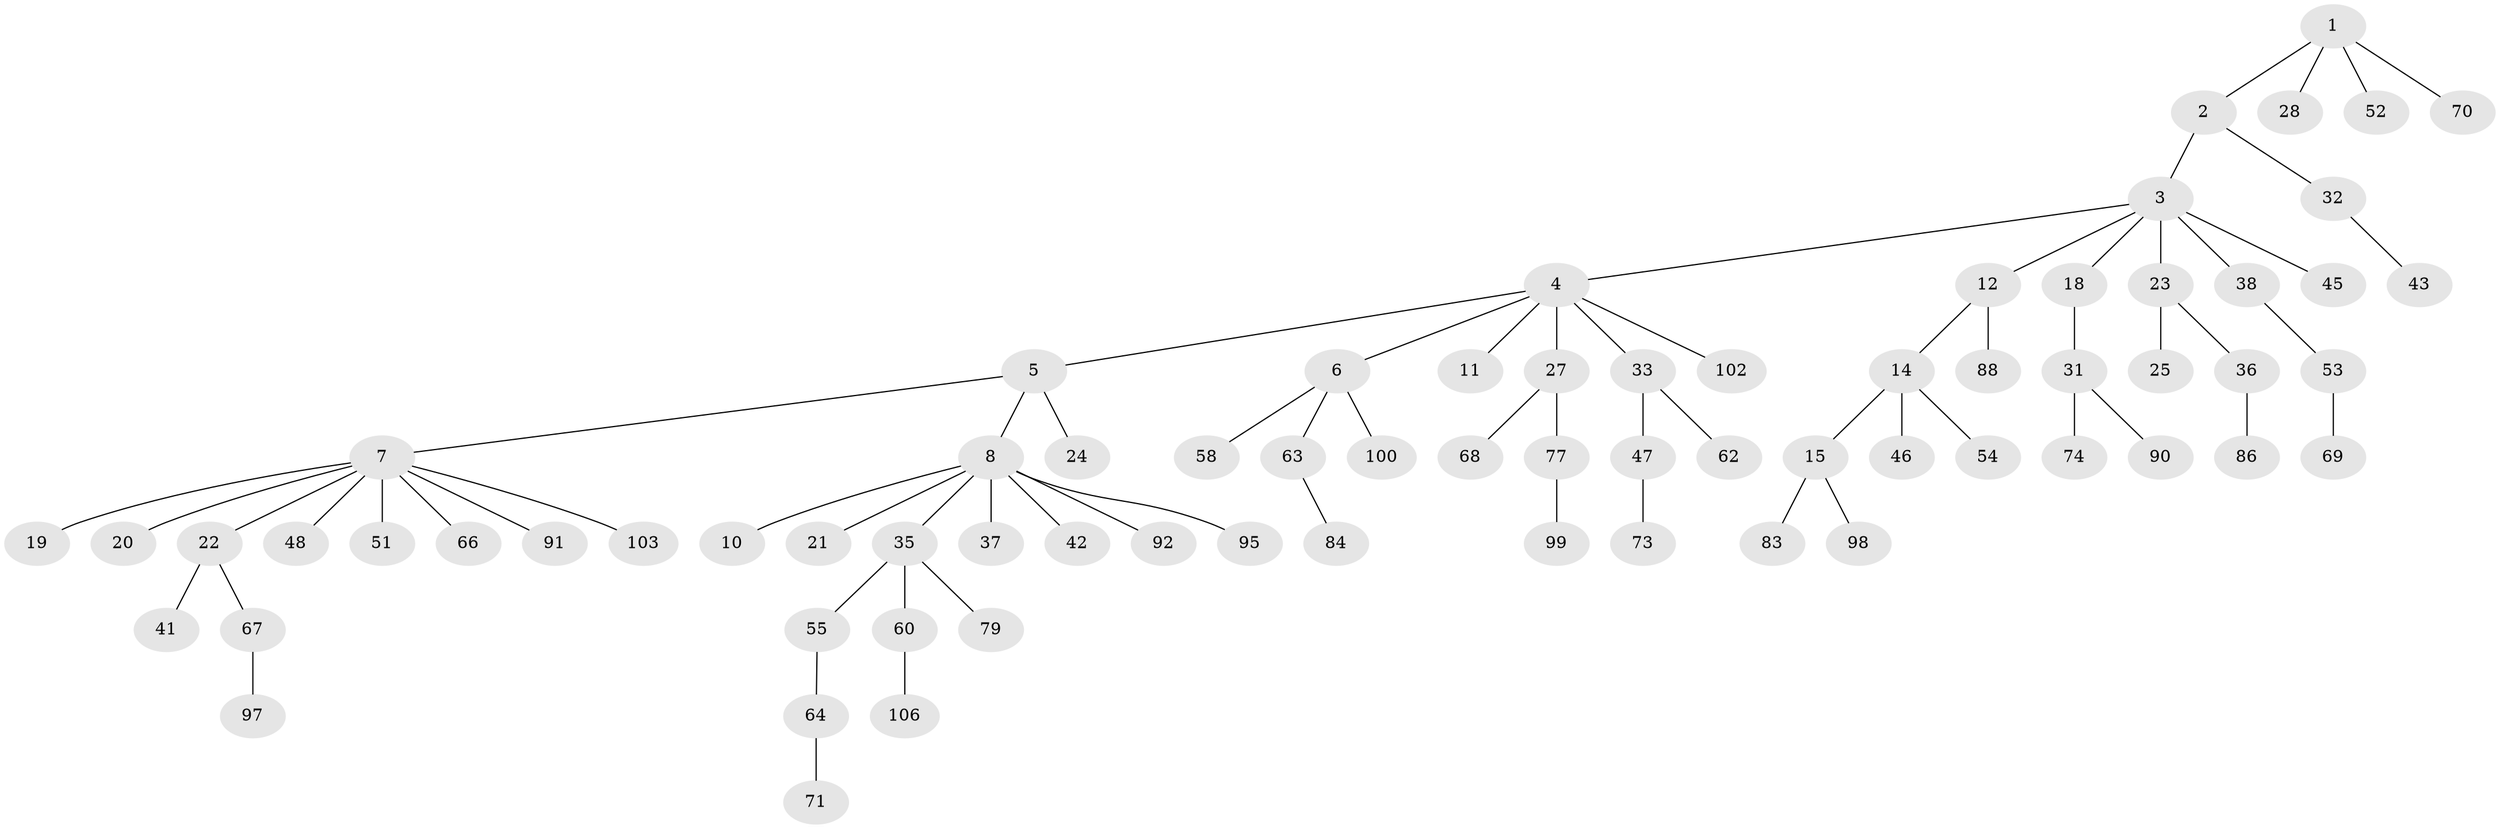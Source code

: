 // Generated by graph-tools (version 1.1) at 2025/52/02/27/25 19:52:12]
// undirected, 72 vertices, 71 edges
graph export_dot {
graph [start="1"]
  node [color=gray90,style=filled];
  1 [super="+40"];
  2 [super="+56"];
  3 [super="+9"];
  4 [super="+16"];
  5 [super="+105"];
  6 [super="+30"];
  7 [super="+17"];
  8 [super="+29"];
  10;
  11 [super="+13"];
  12 [super="+57"];
  14 [super="+72"];
  15 [super="+93"];
  18 [super="+39"];
  19 [super="+26"];
  20;
  21;
  22;
  23;
  24;
  25;
  27 [super="+49"];
  28;
  31 [super="+34"];
  32 [super="+76"];
  33 [super="+44"];
  35 [super="+50"];
  36 [super="+94"];
  37 [super="+107"];
  38;
  41;
  42 [super="+75"];
  43;
  45 [super="+85"];
  46 [super="+61"];
  47;
  48;
  51 [super="+96"];
  52 [super="+89"];
  53 [super="+65"];
  54 [super="+80"];
  55 [super="+59"];
  58;
  60 [super="+108"];
  62;
  63 [super="+78"];
  64;
  66;
  67 [super="+101"];
  68 [super="+82"];
  69;
  70;
  71;
  73 [super="+81"];
  74;
  77 [super="+87"];
  79;
  83;
  84;
  86;
  88;
  90;
  91;
  92;
  95;
  97 [super="+104"];
  98;
  99;
  100;
  102;
  103;
  106;
  1 -- 2;
  1 -- 28;
  1 -- 52;
  1 -- 70;
  2 -- 3;
  2 -- 32;
  3 -- 4;
  3 -- 12;
  3 -- 18;
  3 -- 23;
  3 -- 38;
  3 -- 45;
  4 -- 5;
  4 -- 6;
  4 -- 11;
  4 -- 33;
  4 -- 27;
  4 -- 102;
  5 -- 7;
  5 -- 8;
  5 -- 24;
  6 -- 58;
  6 -- 63;
  6 -- 100;
  7 -- 51;
  7 -- 66;
  7 -- 91;
  7 -- 103;
  7 -- 48;
  7 -- 19;
  7 -- 20;
  7 -- 22;
  8 -- 10;
  8 -- 21;
  8 -- 37;
  8 -- 92;
  8 -- 95;
  8 -- 42;
  8 -- 35;
  12 -- 14;
  12 -- 88;
  14 -- 15;
  14 -- 46;
  14 -- 54;
  15 -- 83;
  15 -- 98;
  18 -- 31;
  22 -- 41;
  22 -- 67;
  23 -- 25;
  23 -- 36;
  27 -- 68;
  27 -- 77;
  31 -- 74;
  31 -- 90;
  32 -- 43;
  33 -- 62;
  33 -- 47;
  35 -- 79;
  35 -- 60;
  35 -- 55;
  36 -- 86;
  38 -- 53;
  47 -- 73;
  53 -- 69;
  55 -- 64;
  60 -- 106;
  63 -- 84;
  64 -- 71;
  67 -- 97;
  77 -- 99;
}
